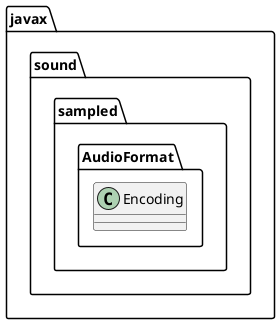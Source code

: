 {
  "sha1": "2nbgoy0gffpjh6pp6llit4ftbo6lw4s",
  "insertion": {
    "when": "2024-05-30T20:48:20.054Z",
    "user": "plantuml@gmail.com"
  }
}
@startuml
class javax.sound.sampled.AudioFormat.Encoding
@enduml
